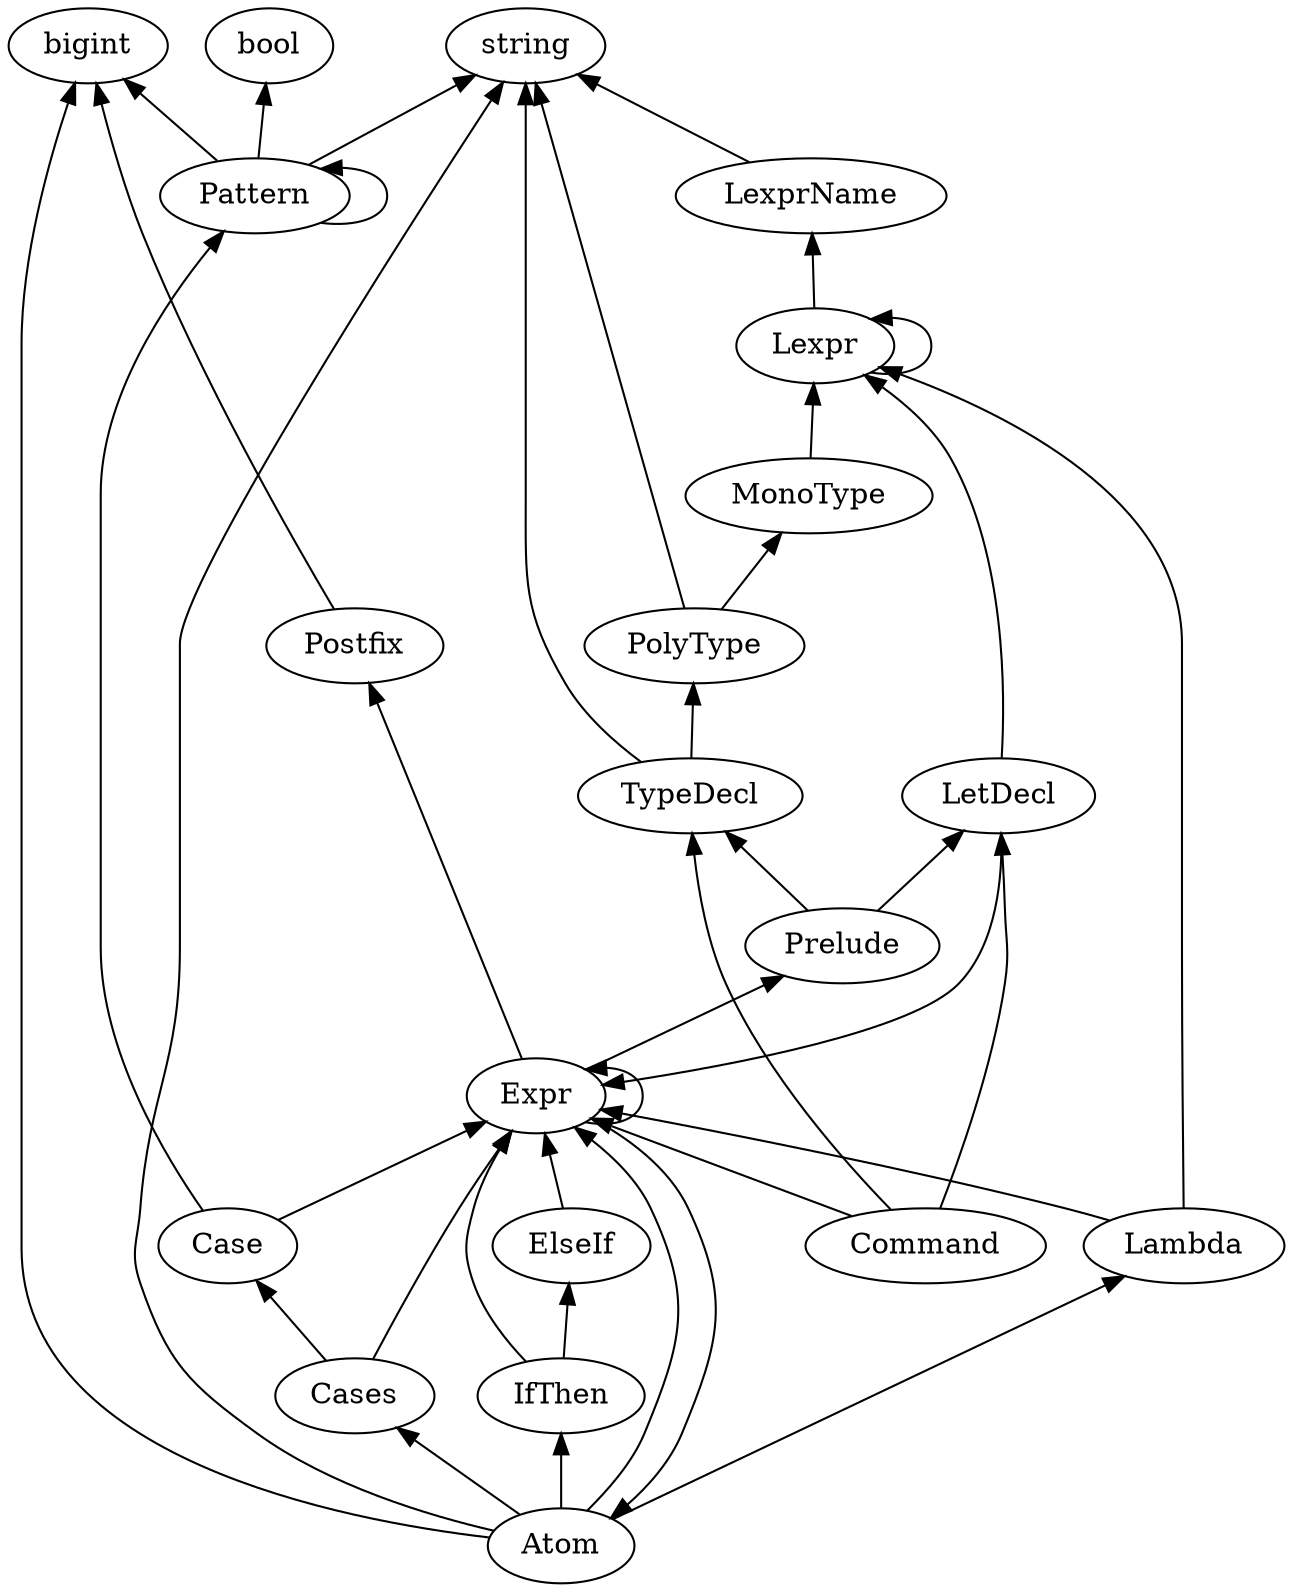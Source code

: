 digraph G {
    rankdir="BT"
    { rank=same; bool; bigint; string; }
    Atom -> bigint
    Atom -> string
    Atom -> Lambda
    Atom -> Expr
    Atom -> Cases
    Atom -> IfThen
    Case -> Pattern
    Case -> Expr
    Cases -> Expr
    Cases -> Case
    Command -> TypeDecl
    Command -> LetDecl
    Command -> Expr
    ElseIf -> Expr
    Expr -> Prelude
    Expr -> Atom
    Expr -> Expr
    Expr -> Postfix
    IfThen -> Expr
    IfThen -> ElseIf
    Lambda -> Lexpr
    Lambda -> Expr
    LetDecl -> Lexpr
    LetDecl -> Expr
    Lexpr -> LexprName
    Lexpr -> Lexpr
    LexprName -> string
    MonoType -> Lexpr
    Pattern -> string
    Pattern -> Pattern
    Pattern -> bigint
    Pattern -> bool
    PolyType -> string
    PolyType -> MonoType
    Postfix -> bigint
    Prelude -> TypeDecl
    Prelude -> LetDecl
    TypeDecl -> string
    TypeDecl -> PolyType
}
